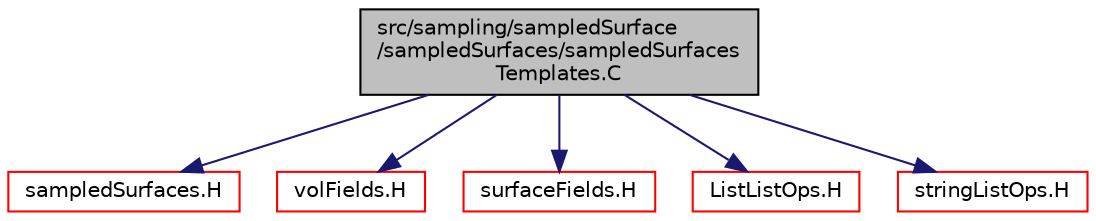 digraph "src/sampling/sampledSurface/sampledSurfaces/sampledSurfacesTemplates.C"
{
  bgcolor="transparent";
  edge [fontname="Helvetica",fontsize="10",labelfontname="Helvetica",labelfontsize="10"];
  node [fontname="Helvetica",fontsize="10",shape=record];
  Node1 [label="src/sampling/sampledSurface\l/sampledSurfaces/sampledSurfaces\lTemplates.C",height=0.2,width=0.4,color="black", fillcolor="grey75", style="filled", fontcolor="black"];
  Node1 -> Node2 [color="midnightblue",fontsize="10",style="solid",fontname="Helvetica"];
  Node2 [label="sampledSurfaces.H",height=0.2,width=0.4,color="red",URL="$a09714.html"];
  Node1 -> Node3 [color="midnightblue",fontsize="10",style="solid",fontname="Helvetica"];
  Node3 [label="volFields.H",height=0.2,width=0.4,color="red",URL="$a05609.html"];
  Node1 -> Node4 [color="midnightblue",fontsize="10",style="solid",fontname="Helvetica"];
  Node4 [label="surfaceFields.H",height=0.2,width=0.4,color="red",URL="$a05604.html",tooltip="Foam::surfaceFields. "];
  Node1 -> Node5 [color="midnightblue",fontsize="10",style="solid",fontname="Helvetica"];
  Node5 [label="ListListOps.H",height=0.2,width=0.4,color="red",URL="$a07643.html"];
  Node1 -> Node6 [color="midnightblue",fontsize="10",style="solid",fontname="Helvetica"];
  Node6 [label="stringListOps.H",height=0.2,width=0.4,color="red",URL="$a08970.html",tooltip="Operations on lists of strings. "];
}
